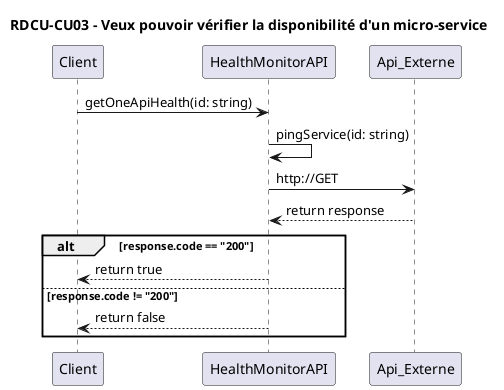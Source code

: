 @startuml
title RDCU-CU03 - Veux pouvoir vérifier la disponibilité d'un micro-service

participant Client as c
participant HealthMonitorAPI as hm
participant Api_Externe as ae
c -> hm : getOneApiHealth(id: string) 
hm -> hm : pingService(id: string) 
hm -> ae : http://GET
hm <-- ae : return response
alt response.code == "200"
    c <-- hm : return true
else response.code != "200"
    c <-- hm : return false
end
@enduml